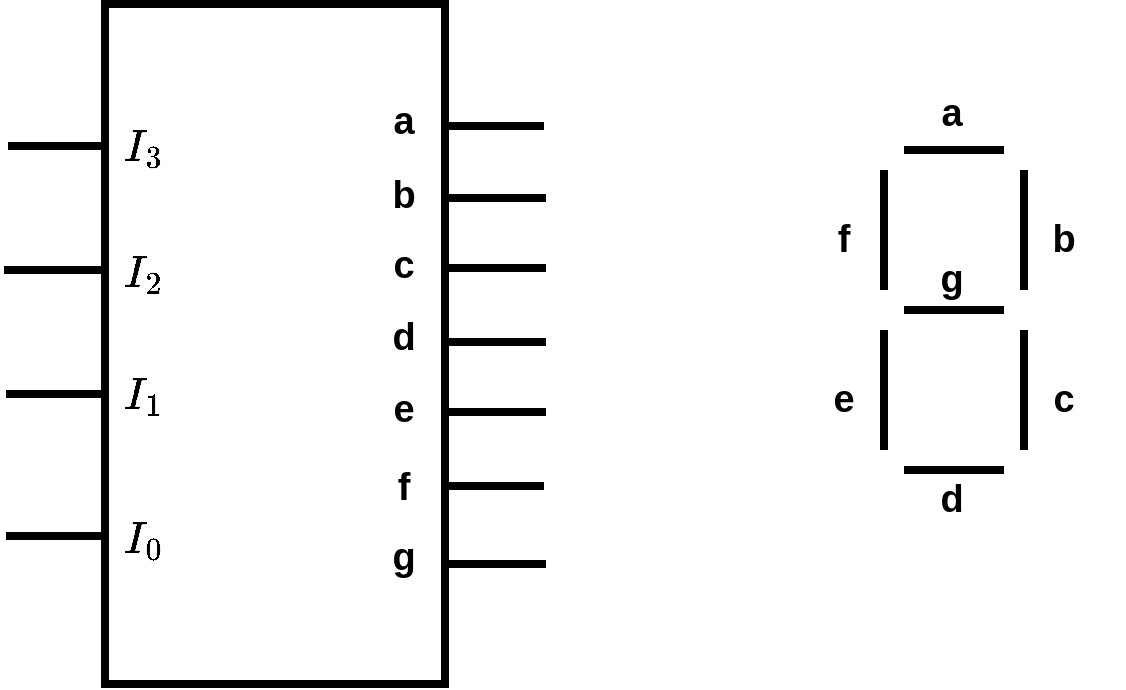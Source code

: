<mxfile version="26.0.16">
  <diagram name="Page-1" id="CIo1ybvOrH7u_SUPZsDl">
    <mxGraphModel dx="1114" dy="835" grid="1" gridSize="10" guides="1" tooltips="1" connect="1" arrows="1" fold="1" page="1" pageScale="1" pageWidth="850" pageHeight="1100" math="1" shadow="0">
      <root>
        <mxCell id="0" />
        <mxCell id="1" parent="0" />
        <mxCell id="1iXeRK8cjxEeV5GBkT35-35" value="" style="group" vertex="1" connectable="0" parent="1">
          <mxGeometry x="70" y="220" width="271" height="340" as="geometry" />
        </mxCell>
        <mxCell id="1iXeRK8cjxEeV5GBkT35-33" value="" style="endArrow=none;html=1;rounded=0;strokeWidth=4;fontStyle=1;fontSize=19;" edge="1" parent="1iXeRK8cjxEeV5GBkT35-35">
          <mxGeometry width="50" height="50" relative="1" as="geometry">
            <mxPoint x="2" y="71" as="sourcePoint" />
            <mxPoint x="51.5" y="71" as="targetPoint" />
          </mxGeometry>
        </mxCell>
        <mxCell id="1iXeRK8cjxEeV5GBkT35-6" value="" style="rounded=0;whiteSpace=wrap;html=1;strokeWidth=4;fontStyle=1;fontSize=19;" vertex="1" parent="1iXeRK8cjxEeV5GBkT35-35">
          <mxGeometry x="50.5" width="170" height="340" as="geometry" />
        </mxCell>
        <mxCell id="1iXeRK8cjxEeV5GBkT35-7" value="" style="endArrow=none;html=1;rounded=0;strokeWidth=4;fontStyle=1;fontSize=19;" edge="1" parent="1iXeRK8cjxEeV5GBkT35-35">
          <mxGeometry width="50" height="50" relative="1" as="geometry">
            <mxPoint x="220.5" y="61" as="sourcePoint" />
            <mxPoint x="270" y="61" as="targetPoint" />
          </mxGeometry>
        </mxCell>
        <mxCell id="1iXeRK8cjxEeV5GBkT35-8" value="" style="endArrow=none;html=1;rounded=0;strokeWidth=4;fontStyle=1;fontSize=19;" edge="1" parent="1iXeRK8cjxEeV5GBkT35-35">
          <mxGeometry width="50" height="50" relative="1" as="geometry">
            <mxPoint x="221.5" y="97" as="sourcePoint" />
            <mxPoint x="271" y="97" as="targetPoint" />
          </mxGeometry>
        </mxCell>
        <mxCell id="1iXeRK8cjxEeV5GBkT35-9" value="" style="endArrow=none;html=1;rounded=0;strokeWidth=4;fontStyle=1;fontSize=19;" edge="1" parent="1iXeRK8cjxEeV5GBkT35-35">
          <mxGeometry width="50" height="50" relative="1" as="geometry">
            <mxPoint x="221.5" y="132" as="sourcePoint" />
            <mxPoint x="271" y="132" as="targetPoint" />
          </mxGeometry>
        </mxCell>
        <mxCell id="1iXeRK8cjxEeV5GBkT35-10" value="" style="endArrow=none;html=1;rounded=0;strokeWidth=4;fontStyle=1;fontSize=19;" edge="1" parent="1iXeRK8cjxEeV5GBkT35-35">
          <mxGeometry width="50" height="50" relative="1" as="geometry">
            <mxPoint x="221.5" y="169" as="sourcePoint" />
            <mxPoint x="271" y="169" as="targetPoint" />
          </mxGeometry>
        </mxCell>
        <mxCell id="1iXeRK8cjxEeV5GBkT35-11" value="" style="endArrow=none;html=1;rounded=0;strokeWidth=4;fontStyle=1;fontSize=19;" edge="1" parent="1iXeRK8cjxEeV5GBkT35-35">
          <mxGeometry width="50" height="50" relative="1" as="geometry">
            <mxPoint x="221.5" y="204" as="sourcePoint" />
            <mxPoint x="271" y="204" as="targetPoint" />
          </mxGeometry>
        </mxCell>
        <mxCell id="1iXeRK8cjxEeV5GBkT35-12" value="" style="endArrow=none;html=1;rounded=0;strokeWidth=4;fontStyle=1;fontSize=19;" edge="1" parent="1iXeRK8cjxEeV5GBkT35-35">
          <mxGeometry width="50" height="50" relative="1" as="geometry">
            <mxPoint x="220.5" y="241" as="sourcePoint" />
            <mxPoint x="270" y="241" as="targetPoint" />
          </mxGeometry>
        </mxCell>
        <mxCell id="1iXeRK8cjxEeV5GBkT35-13" value="" style="endArrow=none;html=1;rounded=0;strokeWidth=4;fontStyle=1;fontSize=19;" edge="1" parent="1iXeRK8cjxEeV5GBkT35-35">
          <mxGeometry width="50" height="50" relative="1" as="geometry">
            <mxPoint x="221.5" y="280" as="sourcePoint" />
            <mxPoint x="271" y="280" as="targetPoint" />
          </mxGeometry>
        </mxCell>
        <mxCell id="1iXeRK8cjxEeV5GBkT35-15" value="" style="endArrow=none;html=1;rounded=0;strokeWidth=4;fontStyle=1;fontSize=19;" edge="1" parent="1iXeRK8cjxEeV5GBkT35-35">
          <mxGeometry width="50" height="50" relative="1" as="geometry">
            <mxPoint y="133" as="sourcePoint" />
            <mxPoint x="49.5" y="133" as="targetPoint" />
          </mxGeometry>
        </mxCell>
        <mxCell id="1iXeRK8cjxEeV5GBkT35-16" value="" style="endArrow=none;html=1;rounded=0;strokeWidth=4;fontStyle=1;fontSize=19;" edge="1" parent="1iXeRK8cjxEeV5GBkT35-35">
          <mxGeometry width="50" height="50" relative="1" as="geometry">
            <mxPoint x="1" y="195" as="sourcePoint" />
            <mxPoint x="50.5" y="195" as="targetPoint" />
          </mxGeometry>
        </mxCell>
        <mxCell id="1iXeRK8cjxEeV5GBkT35-17" value="" style="endArrow=none;html=1;rounded=0;strokeWidth=4;fontStyle=1;fontSize=19;" edge="1" parent="1iXeRK8cjxEeV5GBkT35-35">
          <mxGeometry width="50" height="50" relative="1" as="geometry">
            <mxPoint x="1" y="266" as="sourcePoint" />
            <mxPoint x="50.5" y="266" as="targetPoint" />
          </mxGeometry>
        </mxCell>
        <mxCell id="1iXeRK8cjxEeV5GBkT35-18" value="a" style="text;strokeColor=none;align=center;fillColor=none;html=1;verticalAlign=middle;whiteSpace=wrap;rounded=0;strokeWidth=4;fontStyle=1;fontSize=19;" vertex="1" parent="1iXeRK8cjxEeV5GBkT35-35">
          <mxGeometry x="170" y="44" width="60" height="30" as="geometry" />
        </mxCell>
        <mxCell id="1iXeRK8cjxEeV5GBkT35-19" value="b" style="text;strokeColor=none;align=center;fillColor=none;html=1;verticalAlign=middle;whiteSpace=wrap;rounded=0;strokeWidth=4;fontStyle=1;fontSize=19;" vertex="1" parent="1iXeRK8cjxEeV5GBkT35-35">
          <mxGeometry x="170" y="81" width="60" height="30" as="geometry" />
        </mxCell>
        <mxCell id="1iXeRK8cjxEeV5GBkT35-20" value="c" style="text;strokeColor=none;align=center;fillColor=none;html=1;verticalAlign=middle;whiteSpace=wrap;rounded=0;strokeWidth=4;fontStyle=1;fontSize=19;" vertex="1" parent="1iXeRK8cjxEeV5GBkT35-35">
          <mxGeometry x="170" y="116" width="60" height="30" as="geometry" />
        </mxCell>
        <mxCell id="1iXeRK8cjxEeV5GBkT35-21" value="d" style="text;strokeColor=none;align=center;fillColor=none;html=1;verticalAlign=middle;whiteSpace=wrap;rounded=0;strokeWidth=4;fontStyle=1;fontSize=19;" vertex="1" parent="1iXeRK8cjxEeV5GBkT35-35">
          <mxGeometry x="170" y="152" width="60" height="30" as="geometry" />
        </mxCell>
        <mxCell id="1iXeRK8cjxEeV5GBkT35-22" value="e" style="text;strokeColor=none;align=center;fillColor=none;html=1;verticalAlign=middle;whiteSpace=wrap;rounded=0;strokeWidth=4;fontStyle=1;fontSize=19;" vertex="1" parent="1iXeRK8cjxEeV5GBkT35-35">
          <mxGeometry x="170" y="188" width="60" height="30" as="geometry" />
        </mxCell>
        <mxCell id="1iXeRK8cjxEeV5GBkT35-23" value="f" style="text;strokeColor=none;align=center;fillColor=none;html=1;verticalAlign=middle;whiteSpace=wrap;rounded=0;strokeWidth=4;fontStyle=1;fontSize=19;" vertex="1" parent="1iXeRK8cjxEeV5GBkT35-35">
          <mxGeometry x="170" y="227" width="60" height="30" as="geometry" />
        </mxCell>
        <mxCell id="1iXeRK8cjxEeV5GBkT35-24" value="g" style="text;strokeColor=none;align=center;fillColor=none;html=1;verticalAlign=middle;whiteSpace=wrap;rounded=0;strokeWidth=4;fontStyle=1;fontSize=19;" vertex="1" parent="1iXeRK8cjxEeV5GBkT35-35">
          <mxGeometry x="170" y="262" width="60" height="30" as="geometry" />
        </mxCell>
        <mxCell id="1iXeRK8cjxEeV5GBkT35-26" value="\(I_0\)" style="text;strokeColor=none;align=center;fillColor=none;html=1;verticalAlign=middle;whiteSpace=wrap;rounded=0;strokeWidth=4;fontStyle=1;fontSize=19;" vertex="1" parent="1iXeRK8cjxEeV5GBkT35-35">
          <mxGeometry x="40" y="253" width="60" height="30" as="geometry" />
        </mxCell>
        <mxCell id="1iXeRK8cjxEeV5GBkT35-27" value="\(I_1\)" style="text;strokeColor=none;align=center;fillColor=none;html=1;verticalAlign=middle;whiteSpace=wrap;rounded=0;strokeWidth=4;fontStyle=1;fontSize=19;" vertex="1" parent="1iXeRK8cjxEeV5GBkT35-35">
          <mxGeometry x="40" y="181" width="60" height="30" as="geometry" />
        </mxCell>
        <mxCell id="1iXeRK8cjxEeV5GBkT35-28" value="\(I_2\)" style="text;strokeColor=none;align=center;fillColor=none;html=1;verticalAlign=middle;whiteSpace=wrap;rounded=0;strokeWidth=4;fontStyle=1;fontSize=19;" vertex="1" parent="1iXeRK8cjxEeV5GBkT35-35">
          <mxGeometry x="40" y="120" width="60" height="30" as="geometry" />
        </mxCell>
        <mxCell id="1iXeRK8cjxEeV5GBkT35-34" value="\(I_3\)" style="text;strokeColor=none;align=center;fillColor=none;html=1;verticalAlign=middle;whiteSpace=wrap;rounded=0;strokeWidth=4;fontStyle=1;fontSize=19;" vertex="1" parent="1iXeRK8cjxEeV5GBkT35-35">
          <mxGeometry x="40" y="57" width="60" height="30" as="geometry" />
        </mxCell>
        <mxCell id="1iXeRK8cjxEeV5GBkT35-50" value="" style="group" vertex="1" connectable="0" parent="1">
          <mxGeometry x="460" y="260" width="170" height="223" as="geometry" />
        </mxCell>
        <mxCell id="1iXeRK8cjxEeV5GBkT35-36" value="" style="endArrow=none;html=1;rounded=0;strokeWidth=4;fontStyle=1;fontSize=19;" edge="1" parent="1iXeRK8cjxEeV5GBkT35-50">
          <mxGeometry width="50" height="50" relative="1" as="geometry">
            <mxPoint x="60" y="33" as="sourcePoint" />
            <mxPoint x="110" y="33" as="targetPoint" />
          </mxGeometry>
        </mxCell>
        <mxCell id="1iXeRK8cjxEeV5GBkT35-37" value="" style="endArrow=none;html=1;rounded=0;strokeWidth=4;fontStyle=1;fontSize=19;" edge="1" parent="1iXeRK8cjxEeV5GBkT35-50">
          <mxGeometry width="50" height="50" relative="1" as="geometry">
            <mxPoint x="50" y="43" as="sourcePoint" />
            <mxPoint x="50" y="103" as="targetPoint" />
          </mxGeometry>
        </mxCell>
        <mxCell id="1iXeRK8cjxEeV5GBkT35-38" value="" style="endArrow=none;html=1;rounded=0;strokeWidth=4;fontStyle=1;fontSize=19;" edge="1" parent="1iXeRK8cjxEeV5GBkT35-50">
          <mxGeometry width="50" height="50" relative="1" as="geometry">
            <mxPoint x="60" y="113" as="sourcePoint" />
            <mxPoint x="110" y="113" as="targetPoint" />
          </mxGeometry>
        </mxCell>
        <mxCell id="1iXeRK8cjxEeV5GBkT35-39" value="" style="endArrow=none;html=1;rounded=0;strokeWidth=4;fontStyle=1;fontSize=19;" edge="1" parent="1iXeRK8cjxEeV5GBkT35-50">
          <mxGeometry width="50" height="50" relative="1" as="geometry">
            <mxPoint x="60" y="193" as="sourcePoint" />
            <mxPoint x="110" y="193" as="targetPoint" />
          </mxGeometry>
        </mxCell>
        <mxCell id="1iXeRK8cjxEeV5GBkT35-40" value="" style="endArrow=none;html=1;rounded=0;strokeWidth=4;fontStyle=1;fontSize=19;" edge="1" parent="1iXeRK8cjxEeV5GBkT35-50">
          <mxGeometry width="50" height="50" relative="1" as="geometry">
            <mxPoint x="50" y="123" as="sourcePoint" />
            <mxPoint x="50" y="183" as="targetPoint" />
          </mxGeometry>
        </mxCell>
        <mxCell id="1iXeRK8cjxEeV5GBkT35-41" value="" style="endArrow=none;html=1;rounded=0;strokeWidth=4;fontStyle=1;fontSize=19;" edge="1" parent="1iXeRK8cjxEeV5GBkT35-50">
          <mxGeometry width="50" height="50" relative="1" as="geometry">
            <mxPoint x="120" y="43" as="sourcePoint" />
            <mxPoint x="120" y="103" as="targetPoint" />
          </mxGeometry>
        </mxCell>
        <mxCell id="1iXeRK8cjxEeV5GBkT35-42" value="" style="endArrow=none;html=1;rounded=0;strokeWidth=4;fontStyle=1;fontSize=19;" edge="1" parent="1iXeRK8cjxEeV5GBkT35-50">
          <mxGeometry width="50" height="50" relative="1" as="geometry">
            <mxPoint x="120" y="123" as="sourcePoint" />
            <mxPoint x="120" y="183" as="targetPoint" />
          </mxGeometry>
        </mxCell>
        <mxCell id="1iXeRK8cjxEeV5GBkT35-43" value="a" style="text;strokeColor=none;align=center;fillColor=none;html=1;verticalAlign=middle;whiteSpace=wrap;rounded=0;fontStyle=1;fontSize=19;" vertex="1" parent="1iXeRK8cjxEeV5GBkT35-50">
          <mxGeometry x="54" width="60" height="30" as="geometry" />
        </mxCell>
        <mxCell id="1iXeRK8cjxEeV5GBkT35-44" value="b" style="text;strokeColor=none;align=center;fillColor=none;html=1;verticalAlign=middle;whiteSpace=wrap;rounded=0;fontStyle=1;fontSize=19;" vertex="1" parent="1iXeRK8cjxEeV5GBkT35-50">
          <mxGeometry x="110" y="63" width="60" height="30" as="geometry" />
        </mxCell>
        <mxCell id="1iXeRK8cjxEeV5GBkT35-45" value="c" style="text;strokeColor=none;align=center;fillColor=none;html=1;verticalAlign=middle;whiteSpace=wrap;rounded=0;fontStyle=1;fontSize=19;" vertex="1" parent="1iXeRK8cjxEeV5GBkT35-50">
          <mxGeometry x="110" y="143" width="60" height="30" as="geometry" />
        </mxCell>
        <mxCell id="1iXeRK8cjxEeV5GBkT35-46" value="d" style="text;strokeColor=none;align=center;fillColor=none;html=1;verticalAlign=middle;whiteSpace=wrap;rounded=0;fontStyle=1;fontSize=19;" vertex="1" parent="1iXeRK8cjxEeV5GBkT35-50">
          <mxGeometry x="54" y="193" width="60" height="30" as="geometry" />
        </mxCell>
        <mxCell id="1iXeRK8cjxEeV5GBkT35-47" value="e" style="text;strokeColor=none;align=center;fillColor=none;html=1;verticalAlign=middle;whiteSpace=wrap;rounded=0;fontStyle=1;fontSize=19;" vertex="1" parent="1iXeRK8cjxEeV5GBkT35-50">
          <mxGeometry y="143" width="60" height="30" as="geometry" />
        </mxCell>
        <mxCell id="1iXeRK8cjxEeV5GBkT35-48" value="f" style="text;strokeColor=none;align=center;fillColor=none;html=1;verticalAlign=middle;whiteSpace=wrap;rounded=0;fontStyle=1;fontSize=19;" vertex="1" parent="1iXeRK8cjxEeV5GBkT35-50">
          <mxGeometry y="63" width="60" height="30" as="geometry" />
        </mxCell>
        <mxCell id="1iXeRK8cjxEeV5GBkT35-49" value="g" style="text;strokeColor=none;align=center;fillColor=none;html=1;verticalAlign=middle;whiteSpace=wrap;rounded=0;fontStyle=1;fontSize=19;" vertex="1" parent="1iXeRK8cjxEeV5GBkT35-50">
          <mxGeometry x="54" y="83" width="60" height="30" as="geometry" />
        </mxCell>
      </root>
    </mxGraphModel>
  </diagram>
</mxfile>
